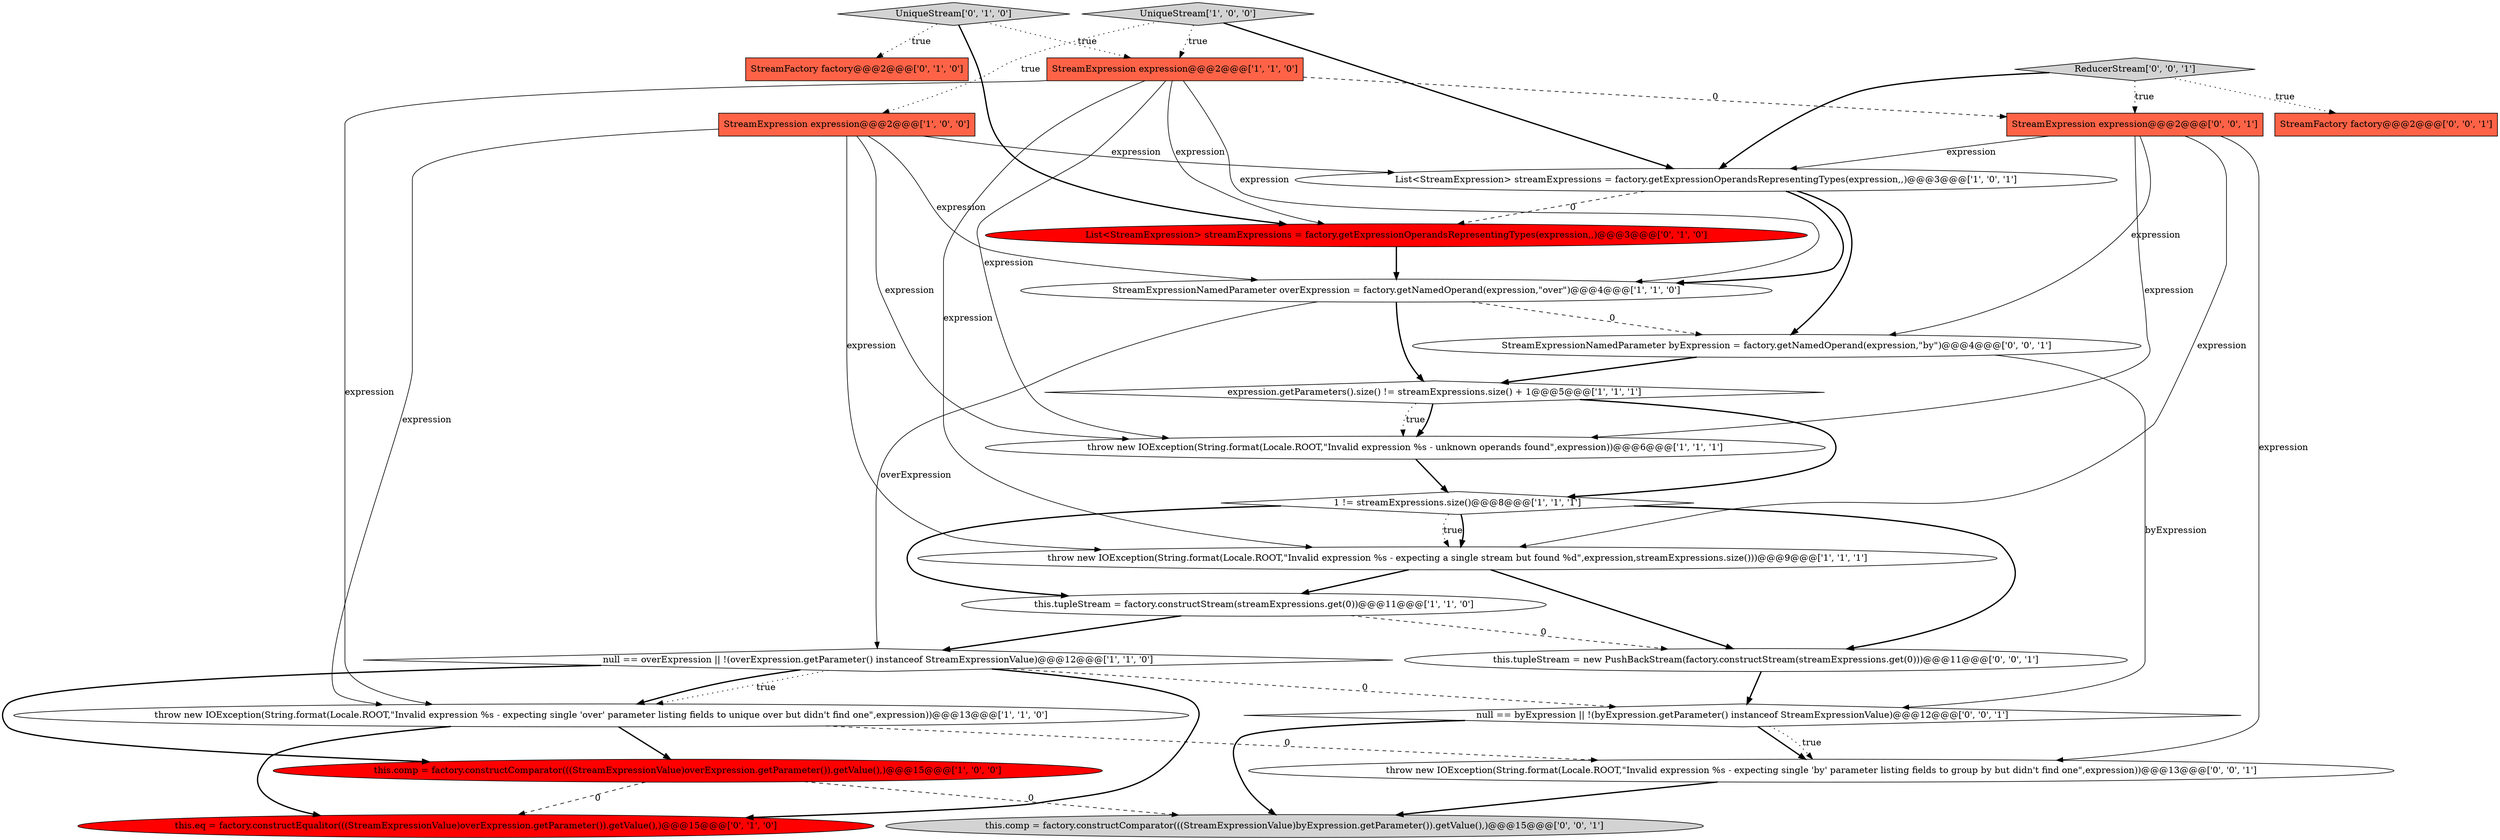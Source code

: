 digraph {
4 [style = filled, label = "1 != streamExpressions.size()@@@8@@@['1', '1', '1']", fillcolor = white, shape = diamond image = "AAA0AAABBB1BBB"];
15 [style = filled, label = "List<StreamExpression> streamExpressions = factory.getExpressionOperandsRepresentingTypes(expression,,)@@@3@@@['0', '1', '0']", fillcolor = red, shape = ellipse image = "AAA1AAABBB2BBB"];
0 [style = filled, label = "this.tupleStream = factory.constructStream(streamExpressions.get(0))@@@11@@@['1', '1', '0']", fillcolor = white, shape = ellipse image = "AAA0AAABBB1BBB"];
16 [style = filled, label = "this.eq = factory.constructEqualitor(((StreamExpressionValue)overExpression.getParameter()).getValue(),)@@@15@@@['0', '1', '0']", fillcolor = red, shape = ellipse image = "AAA1AAABBB2BBB"];
14 [style = filled, label = "StreamFactory factory@@@2@@@['0', '1', '0']", fillcolor = tomato, shape = box image = "AAA0AAABBB2BBB"];
22 [style = filled, label = "this.comp = factory.constructComparator(((StreamExpressionValue)byExpression.getParameter()).getValue(),)@@@15@@@['0', '0', '1']", fillcolor = lightgray, shape = ellipse image = "AAA0AAABBB3BBB"];
3 [style = filled, label = "expression.getParameters().size() != streamExpressions.size() + 1@@@5@@@['1', '1', '1']", fillcolor = white, shape = diamond image = "AAA0AAABBB1BBB"];
7 [style = filled, label = "StreamExpressionNamedParameter overExpression = factory.getNamedOperand(expression,\"over\")@@@4@@@['1', '1', '0']", fillcolor = white, shape = ellipse image = "AAA0AAABBB1BBB"];
24 [style = filled, label = "StreamExpression expression@@@2@@@['0', '0', '1']", fillcolor = tomato, shape = box image = "AAA0AAABBB3BBB"];
23 [style = filled, label = "throw new IOException(String.format(Locale.ROOT,\"Invalid expression %s - expecting single 'by' parameter listing fields to group by but didn't find one\",expression))@@@13@@@['0', '0', '1']", fillcolor = white, shape = ellipse image = "AAA0AAABBB3BBB"];
21 [style = filled, label = "this.tupleStream = new PushBackStream(factory.constructStream(streamExpressions.get(0)))@@@11@@@['0', '0', '1']", fillcolor = white, shape = ellipse image = "AAA0AAABBB3BBB"];
6 [style = filled, label = "StreamExpression expression@@@2@@@['1', '0', '0']", fillcolor = tomato, shape = box image = "AAA0AAABBB1BBB"];
8 [style = filled, label = "throw new IOException(String.format(Locale.ROOT,\"Invalid expression %s - expecting a single stream but found %d\",expression,streamExpressions.size()))@@@9@@@['1', '1', '1']", fillcolor = white, shape = ellipse image = "AAA0AAABBB1BBB"];
18 [style = filled, label = "StreamExpressionNamedParameter byExpression = factory.getNamedOperand(expression,\"by\")@@@4@@@['0', '0', '1']", fillcolor = white, shape = ellipse image = "AAA0AAABBB3BBB"];
20 [style = filled, label = "StreamFactory factory@@@2@@@['0', '0', '1']", fillcolor = tomato, shape = box image = "AAA0AAABBB3BBB"];
11 [style = filled, label = "throw new IOException(String.format(Locale.ROOT,\"Invalid expression %s - unknown operands found\",expression))@@@6@@@['1', '1', '1']", fillcolor = white, shape = ellipse image = "AAA0AAABBB1BBB"];
2 [style = filled, label = "UniqueStream['1', '0', '0']", fillcolor = lightgray, shape = diamond image = "AAA0AAABBB1BBB"];
12 [style = filled, label = "throw new IOException(String.format(Locale.ROOT,\"Invalid expression %s - expecting single 'over' parameter listing fields to unique over but didn't find one\",expression))@@@13@@@['1', '1', '0']", fillcolor = white, shape = ellipse image = "AAA0AAABBB1BBB"];
13 [style = filled, label = "UniqueStream['0', '1', '0']", fillcolor = lightgray, shape = diamond image = "AAA0AAABBB2BBB"];
19 [style = filled, label = "ReducerStream['0', '0', '1']", fillcolor = lightgray, shape = diamond image = "AAA0AAABBB3BBB"];
1 [style = filled, label = "this.comp = factory.constructComparator(((StreamExpressionValue)overExpression.getParameter()).getValue(),)@@@15@@@['1', '0', '0']", fillcolor = red, shape = ellipse image = "AAA1AAABBB1BBB"];
17 [style = filled, label = "null == byExpression || !(byExpression.getParameter() instanceof StreamExpressionValue)@@@12@@@['0', '0', '1']", fillcolor = white, shape = diamond image = "AAA0AAABBB3BBB"];
10 [style = filled, label = "StreamExpression expression@@@2@@@['1', '1', '0']", fillcolor = tomato, shape = box image = "AAA0AAABBB1BBB"];
5 [style = filled, label = "List<StreamExpression> streamExpressions = factory.getExpressionOperandsRepresentingTypes(expression,,)@@@3@@@['1', '0', '1']", fillcolor = white, shape = ellipse image = "AAA0AAABBB1BBB"];
9 [style = filled, label = "null == overExpression || !(overExpression.getParameter() instanceof StreamExpressionValue)@@@12@@@['1', '1', '0']", fillcolor = white, shape = diamond image = "AAA0AAABBB1BBB"];
2->10 [style = dotted, label="true"];
3->11 [style = dotted, label="true"];
18->3 [style = bold, label=""];
0->9 [style = bold, label=""];
9->12 [style = dotted, label="true"];
12->23 [style = dashed, label="0"];
24->11 [style = solid, label="expression"];
15->7 [style = bold, label=""];
7->18 [style = dashed, label="0"];
24->8 [style = solid, label="expression"];
24->23 [style = solid, label="expression"];
19->20 [style = dotted, label="true"];
11->4 [style = bold, label=""];
3->11 [style = bold, label=""];
18->17 [style = solid, label="byExpression"];
4->21 [style = bold, label=""];
4->8 [style = dotted, label="true"];
6->5 [style = solid, label="expression"];
10->11 [style = solid, label="expression"];
12->16 [style = bold, label=""];
5->18 [style = bold, label=""];
19->24 [style = dotted, label="true"];
6->8 [style = solid, label="expression"];
17->22 [style = bold, label=""];
12->1 [style = bold, label=""];
13->10 [style = dotted, label="true"];
3->4 [style = bold, label=""];
17->23 [style = bold, label=""];
9->16 [style = bold, label=""];
7->3 [style = bold, label=""];
7->9 [style = solid, label="overExpression"];
4->0 [style = bold, label=""];
17->23 [style = dotted, label="true"];
24->5 [style = solid, label="expression"];
1->22 [style = dashed, label="0"];
8->0 [style = bold, label=""];
19->5 [style = bold, label=""];
10->12 [style = solid, label="expression"];
23->22 [style = bold, label=""];
6->11 [style = solid, label="expression"];
6->12 [style = solid, label="expression"];
2->6 [style = dotted, label="true"];
0->21 [style = dashed, label="0"];
1->16 [style = dashed, label="0"];
9->17 [style = dashed, label="0"];
10->15 [style = solid, label="expression"];
24->18 [style = solid, label="expression"];
8->21 [style = bold, label=""];
5->7 [style = bold, label=""];
4->8 [style = bold, label=""];
6->7 [style = solid, label="expression"];
10->7 [style = solid, label="expression"];
9->12 [style = bold, label=""];
13->15 [style = bold, label=""];
9->1 [style = bold, label=""];
13->14 [style = dotted, label="true"];
5->15 [style = dashed, label="0"];
10->8 [style = solid, label="expression"];
21->17 [style = bold, label=""];
10->24 [style = dashed, label="0"];
2->5 [style = bold, label=""];
}
